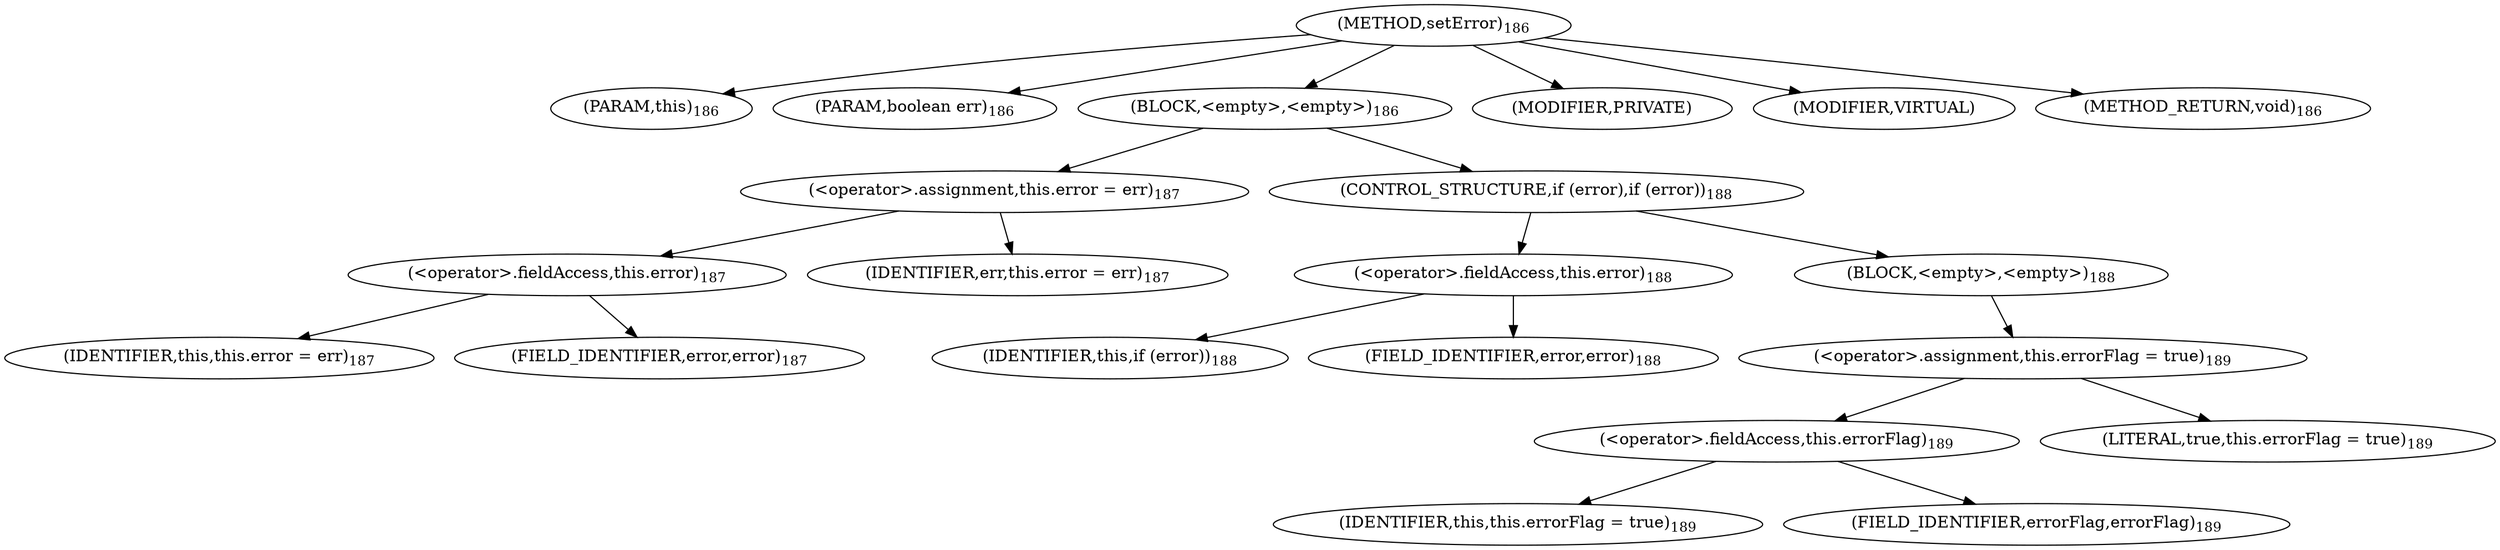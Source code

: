 digraph "setError" {  
"241" [label = <(METHOD,setError)<SUB>186</SUB>> ]
"242" [label = <(PARAM,this)<SUB>186</SUB>> ]
"243" [label = <(PARAM,boolean err)<SUB>186</SUB>> ]
"244" [label = <(BLOCK,&lt;empty&gt;,&lt;empty&gt;)<SUB>186</SUB>> ]
"245" [label = <(&lt;operator&gt;.assignment,this.error = err)<SUB>187</SUB>> ]
"246" [label = <(&lt;operator&gt;.fieldAccess,this.error)<SUB>187</SUB>> ]
"247" [label = <(IDENTIFIER,this,this.error = err)<SUB>187</SUB>> ]
"248" [label = <(FIELD_IDENTIFIER,error,error)<SUB>187</SUB>> ]
"249" [label = <(IDENTIFIER,err,this.error = err)<SUB>187</SUB>> ]
"250" [label = <(CONTROL_STRUCTURE,if (error),if (error))<SUB>188</SUB>> ]
"251" [label = <(&lt;operator&gt;.fieldAccess,this.error)<SUB>188</SUB>> ]
"252" [label = <(IDENTIFIER,this,if (error))<SUB>188</SUB>> ]
"253" [label = <(FIELD_IDENTIFIER,error,error)<SUB>188</SUB>> ]
"254" [label = <(BLOCK,&lt;empty&gt;,&lt;empty&gt;)<SUB>188</SUB>> ]
"255" [label = <(&lt;operator&gt;.assignment,this.errorFlag = true)<SUB>189</SUB>> ]
"256" [label = <(&lt;operator&gt;.fieldAccess,this.errorFlag)<SUB>189</SUB>> ]
"257" [label = <(IDENTIFIER,this,this.errorFlag = true)<SUB>189</SUB>> ]
"258" [label = <(FIELD_IDENTIFIER,errorFlag,errorFlag)<SUB>189</SUB>> ]
"259" [label = <(LITERAL,true,this.errorFlag = true)<SUB>189</SUB>> ]
"260" [label = <(MODIFIER,PRIVATE)> ]
"261" [label = <(MODIFIER,VIRTUAL)> ]
"262" [label = <(METHOD_RETURN,void)<SUB>186</SUB>> ]
  "241" -> "242" 
  "241" -> "243" 
  "241" -> "244" 
  "241" -> "260" 
  "241" -> "261" 
  "241" -> "262" 
  "244" -> "245" 
  "244" -> "250" 
  "245" -> "246" 
  "245" -> "249" 
  "246" -> "247" 
  "246" -> "248" 
  "250" -> "251" 
  "250" -> "254" 
  "251" -> "252" 
  "251" -> "253" 
  "254" -> "255" 
  "255" -> "256" 
  "255" -> "259" 
  "256" -> "257" 
  "256" -> "258" 
}

